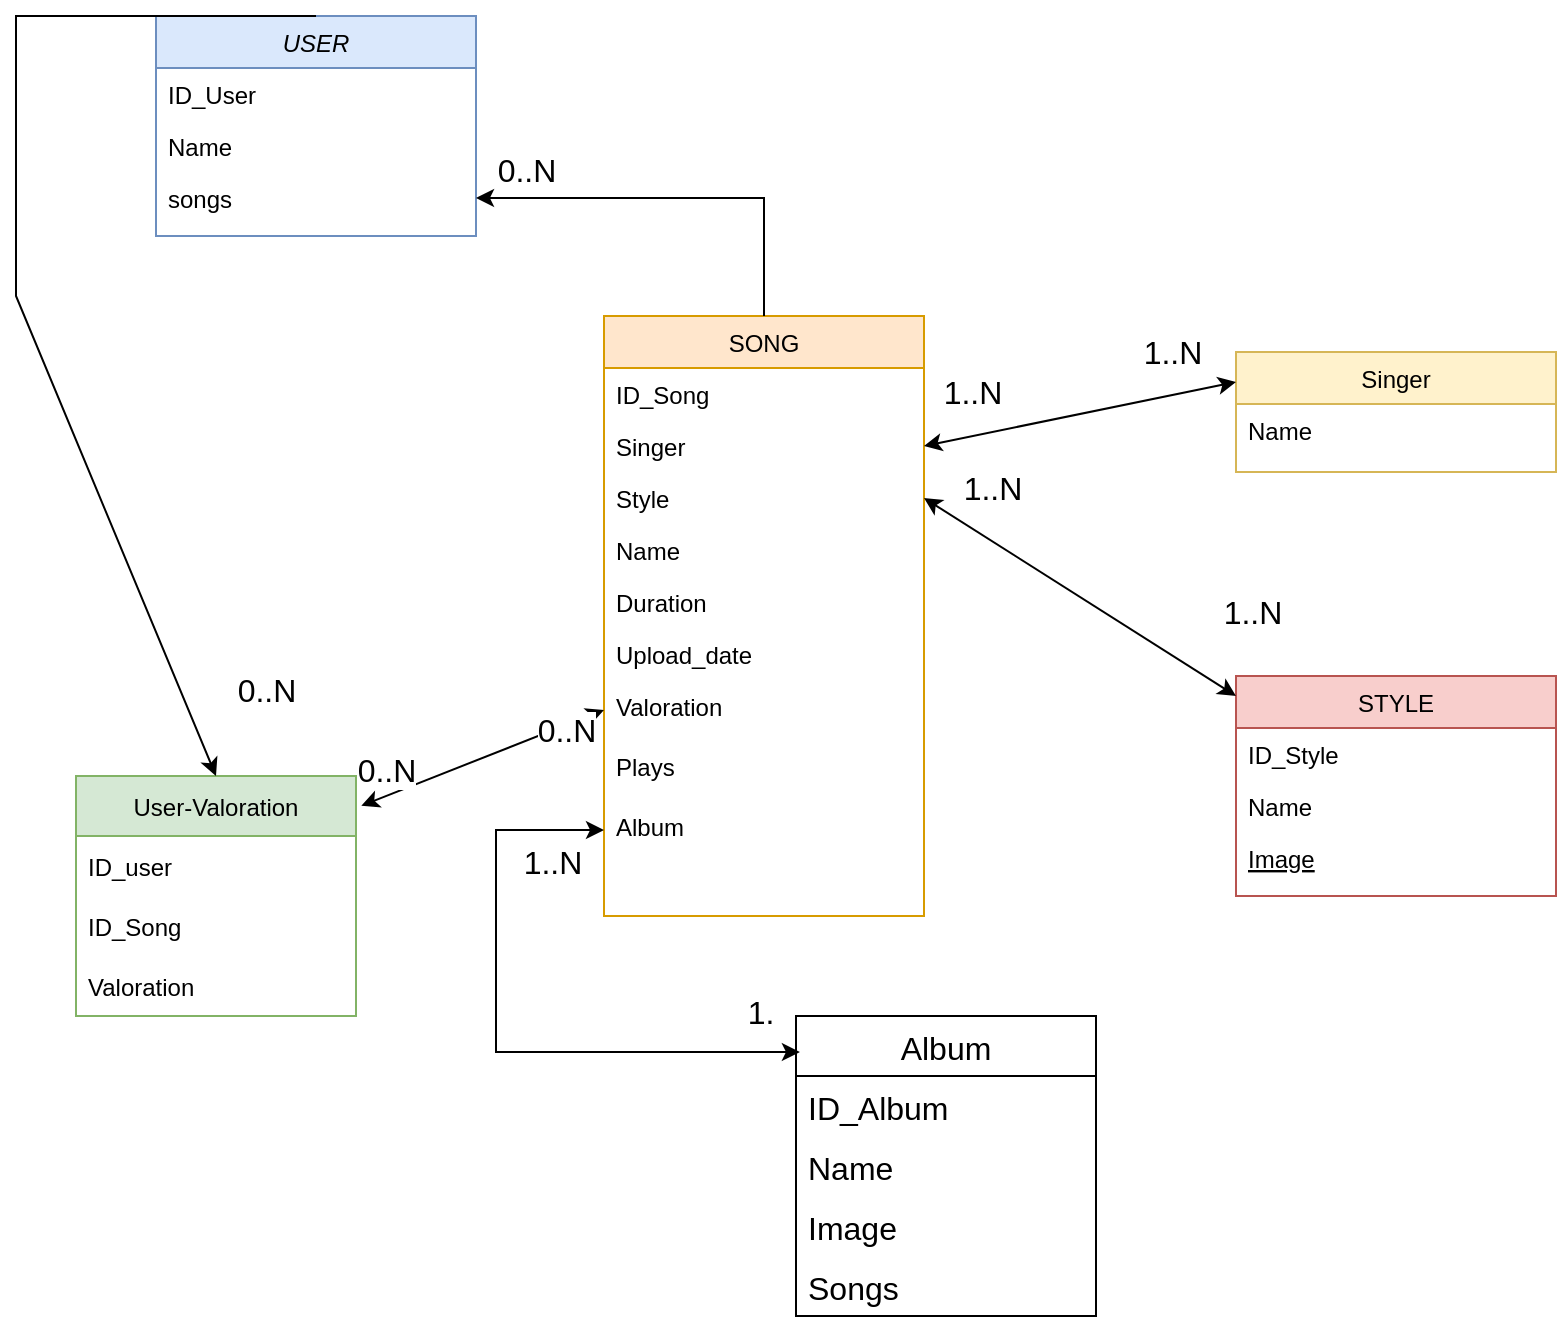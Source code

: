 <mxfile version="18.1.2" type="github">
  <diagram id="C5RBs43oDa-KdzZeNtuy" name="Page-1">
    <mxGraphModel dx="1621" dy="829" grid="1" gridSize="10" guides="1" tooltips="1" connect="1" arrows="1" fold="1" page="1" pageScale="1" pageWidth="827" pageHeight="1169" math="0" shadow="0">
      <root>
        <mxCell id="WIyWlLk6GJQsqaUBKTNV-0" />
        <mxCell id="WIyWlLk6GJQsqaUBKTNV-1" parent="WIyWlLk6GJQsqaUBKTNV-0" />
        <mxCell id="zkfFHV4jXpPFQw0GAbJ--0" value="USER" style="swimlane;fontStyle=2;align=center;verticalAlign=top;childLayout=stackLayout;horizontal=1;startSize=26;horizontalStack=0;resizeParent=1;resizeLast=0;collapsible=1;marginBottom=0;rounded=0;shadow=0;strokeWidth=1;fillColor=#dae8fc;strokeColor=#6c8ebf;" parent="WIyWlLk6GJQsqaUBKTNV-1" vertex="1">
          <mxGeometry x="110" y="420" width="160" height="110" as="geometry">
            <mxRectangle x="230" y="140" width="160" height="26" as="alternateBounds" />
          </mxGeometry>
        </mxCell>
        <mxCell id="zkfFHV4jXpPFQw0GAbJ--1" value="ID_User" style="text;align=left;verticalAlign=top;spacingLeft=4;spacingRight=4;overflow=hidden;rotatable=0;points=[[0,0.5],[1,0.5]];portConstraint=eastwest;" parent="zkfFHV4jXpPFQw0GAbJ--0" vertex="1">
          <mxGeometry y="26" width="160" height="26" as="geometry" />
        </mxCell>
        <mxCell id="zkfFHV4jXpPFQw0GAbJ--2" value="Name" style="text;align=left;verticalAlign=top;spacingLeft=4;spacingRight=4;overflow=hidden;rotatable=0;points=[[0,0.5],[1,0.5]];portConstraint=eastwest;rounded=0;shadow=0;html=0;" parent="zkfFHV4jXpPFQw0GAbJ--0" vertex="1">
          <mxGeometry y="52" width="160" height="26" as="geometry" />
        </mxCell>
        <mxCell id="zkfFHV4jXpPFQw0GAbJ--3" value="songs" style="text;align=left;verticalAlign=top;spacingLeft=4;spacingRight=4;overflow=hidden;rotatable=0;points=[[0,0.5],[1,0.5]];portConstraint=eastwest;rounded=0;shadow=0;html=0;" parent="zkfFHV4jXpPFQw0GAbJ--0" vertex="1">
          <mxGeometry y="78" width="160" height="26" as="geometry" />
        </mxCell>
        <mxCell id="zkfFHV4jXpPFQw0GAbJ--6" value="STYLE" style="swimlane;fontStyle=0;align=center;verticalAlign=top;childLayout=stackLayout;horizontal=1;startSize=26;horizontalStack=0;resizeParent=1;resizeLast=0;collapsible=1;marginBottom=0;rounded=0;shadow=0;strokeWidth=1;fillColor=#f8cecc;strokeColor=#b85450;" parent="WIyWlLk6GJQsqaUBKTNV-1" vertex="1">
          <mxGeometry x="650" y="750" width="160" height="110" as="geometry">
            <mxRectangle x="130" y="380" width="160" height="26" as="alternateBounds" />
          </mxGeometry>
        </mxCell>
        <mxCell id="zkfFHV4jXpPFQw0GAbJ--7" value="ID_Style" style="text;align=left;verticalAlign=top;spacingLeft=4;spacingRight=4;overflow=hidden;rotatable=0;points=[[0,0.5],[1,0.5]];portConstraint=eastwest;" parent="zkfFHV4jXpPFQw0GAbJ--6" vertex="1">
          <mxGeometry y="26" width="160" height="26" as="geometry" />
        </mxCell>
        <mxCell id="zkfFHV4jXpPFQw0GAbJ--8" value="Name" style="text;align=left;verticalAlign=top;spacingLeft=4;spacingRight=4;overflow=hidden;rotatable=0;points=[[0,0.5],[1,0.5]];portConstraint=eastwest;rounded=0;shadow=0;html=0;" parent="zkfFHV4jXpPFQw0GAbJ--6" vertex="1">
          <mxGeometry y="52" width="160" height="26" as="geometry" />
        </mxCell>
        <mxCell id="zkfFHV4jXpPFQw0GAbJ--10" value="Image" style="text;align=left;verticalAlign=top;spacingLeft=4;spacingRight=4;overflow=hidden;rotatable=0;points=[[0,0.5],[1,0.5]];portConstraint=eastwest;fontStyle=4" parent="zkfFHV4jXpPFQw0GAbJ--6" vertex="1">
          <mxGeometry y="78" width="160" height="26" as="geometry" />
        </mxCell>
        <mxCell id="zkfFHV4jXpPFQw0GAbJ--13" value="Singer" style="swimlane;fontStyle=0;align=center;verticalAlign=top;childLayout=stackLayout;horizontal=1;startSize=26;horizontalStack=0;resizeParent=1;resizeLast=0;collapsible=1;marginBottom=0;rounded=0;shadow=0;strokeWidth=1;fillColor=#fff2cc;strokeColor=#d6b656;" parent="WIyWlLk6GJQsqaUBKTNV-1" vertex="1">
          <mxGeometry x="650" y="588" width="160" height="60" as="geometry">
            <mxRectangle x="340" y="380" width="170" height="26" as="alternateBounds" />
          </mxGeometry>
        </mxCell>
        <mxCell id="zkfFHV4jXpPFQw0GAbJ--14" value="Name" style="text;align=left;verticalAlign=top;spacingLeft=4;spacingRight=4;overflow=hidden;rotatable=0;points=[[0,0.5],[1,0.5]];portConstraint=eastwest;" parent="zkfFHV4jXpPFQw0GAbJ--13" vertex="1">
          <mxGeometry y="26" width="160" height="26" as="geometry" />
        </mxCell>
        <mxCell id="zkfFHV4jXpPFQw0GAbJ--17" value="SONG" style="swimlane;fontStyle=0;align=center;verticalAlign=top;childLayout=stackLayout;horizontal=1;startSize=26;horizontalStack=0;resizeParent=1;resizeLast=0;collapsible=1;marginBottom=0;rounded=0;shadow=0;strokeWidth=1;fillColor=#ffe6cc;strokeColor=#d79b00;" parent="WIyWlLk6GJQsqaUBKTNV-1" vertex="1">
          <mxGeometry x="334" y="570" width="160" height="300" as="geometry">
            <mxRectangle x="550" y="140" width="160" height="26" as="alternateBounds" />
          </mxGeometry>
        </mxCell>
        <mxCell id="zkfFHV4jXpPFQw0GAbJ--18" value="ID_Song&#xa;" style="text;align=left;verticalAlign=top;spacingLeft=4;spacingRight=4;overflow=hidden;rotatable=0;points=[[0,0.5],[1,0.5]];portConstraint=eastwest;" parent="zkfFHV4jXpPFQw0GAbJ--17" vertex="1">
          <mxGeometry y="26" width="160" height="26" as="geometry" />
        </mxCell>
        <mxCell id="zkfFHV4jXpPFQw0GAbJ--19" value="Singer" style="text;align=left;verticalAlign=top;spacingLeft=4;spacingRight=4;overflow=hidden;rotatable=0;points=[[0,0.5],[1,0.5]];portConstraint=eastwest;rounded=0;shadow=0;html=0;" parent="zkfFHV4jXpPFQw0GAbJ--17" vertex="1">
          <mxGeometry y="52" width="160" height="26" as="geometry" />
        </mxCell>
        <mxCell id="zkfFHV4jXpPFQw0GAbJ--20" value="Style" style="text;align=left;verticalAlign=top;spacingLeft=4;spacingRight=4;overflow=hidden;rotatable=0;points=[[0,0.5],[1,0.5]];portConstraint=eastwest;rounded=0;shadow=0;html=0;" parent="zkfFHV4jXpPFQw0GAbJ--17" vertex="1">
          <mxGeometry y="78" width="160" height="26" as="geometry" />
        </mxCell>
        <mxCell id="zkfFHV4jXpPFQw0GAbJ--21" value="Name" style="text;align=left;verticalAlign=top;spacingLeft=4;spacingRight=4;overflow=hidden;rotatable=0;points=[[0,0.5],[1,0.5]];portConstraint=eastwest;rounded=0;shadow=0;html=0;" parent="zkfFHV4jXpPFQw0GAbJ--17" vertex="1">
          <mxGeometry y="104" width="160" height="26" as="geometry" />
        </mxCell>
        <mxCell id="zkfFHV4jXpPFQw0GAbJ--24" value="Duration" style="text;align=left;verticalAlign=top;spacingLeft=4;spacingRight=4;overflow=hidden;rotatable=0;points=[[0,0.5],[1,0.5]];portConstraint=eastwest;" parent="zkfFHV4jXpPFQw0GAbJ--17" vertex="1">
          <mxGeometry y="130" width="160" height="26" as="geometry" />
        </mxCell>
        <mxCell id="Mi7CgPzx56MQyBq40SbX-0" value="Upload_date" style="text;align=left;verticalAlign=top;spacingLeft=4;spacingRight=4;overflow=hidden;rotatable=0;points=[[0,0.5],[1,0.5]];portConstraint=eastwest;" parent="zkfFHV4jXpPFQw0GAbJ--17" vertex="1">
          <mxGeometry y="156" width="160" height="26" as="geometry" />
        </mxCell>
        <mxCell id="zkfFHV4jXpPFQw0GAbJ--25" value="Valoration" style="text;align=left;verticalAlign=top;spacingLeft=4;spacingRight=4;overflow=hidden;rotatable=0;points=[[0,0.5],[1,0.5]];portConstraint=eastwest;" parent="zkfFHV4jXpPFQw0GAbJ--17" vertex="1">
          <mxGeometry y="182" width="160" height="30" as="geometry" />
        </mxCell>
        <mxCell id="Mi7CgPzx56MQyBq40SbX-1" value="Plays" style="text;align=left;verticalAlign=top;spacingLeft=4;spacingRight=4;overflow=hidden;rotatable=0;points=[[0,0.5],[1,0.5]];portConstraint=eastwest;" parent="zkfFHV4jXpPFQw0GAbJ--17" vertex="1">
          <mxGeometry y="212" width="160" height="30" as="geometry" />
        </mxCell>
        <mxCell id="Mi7CgPzx56MQyBq40SbX-2" value="Album&#xa;" style="text;align=left;verticalAlign=top;spacingLeft=4;spacingRight=4;overflow=hidden;rotatable=0;points=[[0,0.5],[1,0.5]];portConstraint=eastwest;" parent="zkfFHV4jXpPFQw0GAbJ--17" vertex="1">
          <mxGeometry y="242" width="160" height="30" as="geometry" />
        </mxCell>
        <mxCell id="Mi7CgPzx56MQyBq40SbX-3" value="User-Valoration" style="swimlane;fontStyle=0;childLayout=stackLayout;horizontal=1;startSize=30;horizontalStack=0;resizeParent=1;resizeParentMax=0;resizeLast=0;collapsible=1;marginBottom=0;fillColor=#d5e8d4;strokeColor=#82b366;" parent="WIyWlLk6GJQsqaUBKTNV-1" vertex="1">
          <mxGeometry x="70" y="800" width="140" height="120" as="geometry" />
        </mxCell>
        <mxCell id="Mi7CgPzx56MQyBq40SbX-4" value="ID_user" style="text;strokeColor=none;fillColor=none;align=left;verticalAlign=middle;spacingLeft=4;spacingRight=4;overflow=hidden;points=[[0,0.5],[1,0.5]];portConstraint=eastwest;rotatable=0;" parent="Mi7CgPzx56MQyBq40SbX-3" vertex="1">
          <mxGeometry y="30" width="140" height="30" as="geometry" />
        </mxCell>
        <mxCell id="Mi7CgPzx56MQyBq40SbX-5" value="ID_Song" style="text;strokeColor=none;fillColor=none;align=left;verticalAlign=middle;spacingLeft=4;spacingRight=4;overflow=hidden;points=[[0,0.5],[1,0.5]];portConstraint=eastwest;rotatable=0;" parent="Mi7CgPzx56MQyBq40SbX-3" vertex="1">
          <mxGeometry y="60" width="140" height="30" as="geometry" />
        </mxCell>
        <mxCell id="Mi7CgPzx56MQyBq40SbX-6" value="Valoration" style="text;strokeColor=none;fillColor=none;align=left;verticalAlign=middle;spacingLeft=4;spacingRight=4;overflow=hidden;points=[[0,0.5],[1,0.5]];portConstraint=eastwest;rotatable=0;" parent="Mi7CgPzx56MQyBq40SbX-3" vertex="1">
          <mxGeometry y="90" width="140" height="30" as="geometry" />
        </mxCell>
        <mxCell id="Mi7CgPzx56MQyBq40SbX-7" value="" style="endArrow=classic;html=1;rounded=0;entryX=1;entryY=0.5;entryDx=0;entryDy=0;exitX=0.5;exitY=0;exitDx=0;exitDy=0;" parent="WIyWlLk6GJQsqaUBKTNV-1" source="zkfFHV4jXpPFQw0GAbJ--17" target="zkfFHV4jXpPFQw0GAbJ--3" edge="1">
          <mxGeometry width="50" height="50" relative="1" as="geometry">
            <mxPoint x="490.96" y="50.0" as="sourcePoint" />
            <mxPoint x="220" y="145.1" as="targetPoint" />
            <Array as="points">
              <mxPoint x="414" y="511" />
            </Array>
          </mxGeometry>
        </mxCell>
        <mxCell id="Mi7CgPzx56MQyBq40SbX-9" value="&lt;font style=&quot;font-size: 16px;&quot;&gt;0..N&lt;/font&gt;" style="edgeLabel;html=1;align=center;verticalAlign=middle;resizable=0;points=[];spacing=7;" parent="WIyWlLk6GJQsqaUBKTNV-1" vertex="1" connectable="0">
          <mxGeometry x="299.999" y="530.004" as="geometry">
            <mxPoint x="-5" y="-33" as="offset" />
          </mxGeometry>
        </mxCell>
        <mxCell id="Mi7CgPzx56MQyBq40SbX-10" value="" style="endArrow=classic;startArrow=classic;html=1;rounded=0;fontSize=16;exitX=0;exitY=0.25;exitDx=0;exitDy=0;entryX=1;entryY=0.5;entryDx=0;entryDy=0;" parent="WIyWlLk6GJQsqaUBKTNV-1" source="zkfFHV4jXpPFQw0GAbJ--13" target="zkfFHV4jXpPFQw0GAbJ--19" edge="1">
          <mxGeometry width="50" height="50" relative="1" as="geometry">
            <mxPoint x="310" y="240" as="sourcePoint" />
            <mxPoint x="500" y="220" as="targetPoint" />
          </mxGeometry>
        </mxCell>
        <mxCell id="Mi7CgPzx56MQyBq40SbX-11" value="&lt;font style=&quot;font-size: 16px;&quot;&gt;1..N&lt;/font&gt;" style="edgeLabel;html=1;align=center;verticalAlign=middle;resizable=0;points=[];spacing=7;" parent="WIyWlLk6GJQsqaUBKTNV-1" vertex="1" connectable="0">
          <mxGeometry x="619.999" y="550.004" as="geometry">
            <mxPoint x="-2" y="38" as="offset" />
          </mxGeometry>
        </mxCell>
        <mxCell id="Mi7CgPzx56MQyBq40SbX-12" value="&lt;font style=&quot;font-size: 16px;&quot;&gt;1..N&lt;/font&gt;" style="edgeLabel;html=1;align=center;verticalAlign=middle;resizable=0;points=[];spacing=7;" parent="WIyWlLk6GJQsqaUBKTNV-1" vertex="1" connectable="0">
          <mxGeometry x="519.999" y="570.004" as="geometry">
            <mxPoint x="-2" y="38" as="offset" />
          </mxGeometry>
        </mxCell>
        <mxCell id="Mi7CgPzx56MQyBq40SbX-13" value="" style="endArrow=classic;startArrow=classic;html=1;rounded=0;fontSize=16;exitX=0;exitY=0.091;exitDx=0;exitDy=0;entryX=1;entryY=0.5;entryDx=0;entryDy=0;exitPerimeter=0;" parent="WIyWlLk6GJQsqaUBKTNV-1" source="zkfFHV4jXpPFQw0GAbJ--6" target="zkfFHV4jXpPFQw0GAbJ--20" edge="1">
          <mxGeometry width="50" height="50" relative="1" as="geometry">
            <mxPoint x="650" y="310" as="sourcePoint" />
            <mxPoint x="483.5" y="290" as="targetPoint" />
          </mxGeometry>
        </mxCell>
        <mxCell id="Mi7CgPzx56MQyBq40SbX-14" value="&lt;font style=&quot;font-size: 16px;&quot;&gt;1..N&lt;/font&gt;" style="edgeLabel;html=1;align=center;verticalAlign=middle;resizable=0;points=[];spacing=7;" parent="WIyWlLk6GJQsqaUBKTNV-1" vertex="1" connectable="0">
          <mxGeometry x="659.999" y="680.004" as="geometry">
            <mxPoint x="-2" y="38" as="offset" />
          </mxGeometry>
        </mxCell>
        <mxCell id="Mi7CgPzx56MQyBq40SbX-15" value="" style="endArrow=classic;html=1;rounded=0;fontSize=16;exitX=0.5;exitY=0;exitDx=0;exitDy=0;entryX=0.5;entryY=0;entryDx=0;entryDy=0;" parent="WIyWlLk6GJQsqaUBKTNV-1" source="zkfFHV4jXpPFQw0GAbJ--0" target="Mi7CgPzx56MQyBq40SbX-3" edge="1">
          <mxGeometry width="50" height="50" relative="1" as="geometry">
            <mxPoint x="210" y="230" as="sourcePoint" />
            <mxPoint x="260" y="180" as="targetPoint" />
            <Array as="points">
              <mxPoint x="40" y="420" />
              <mxPoint x="40" y="560" />
            </Array>
          </mxGeometry>
        </mxCell>
        <mxCell id="Mi7CgPzx56MQyBq40SbX-16" value="&lt;font style=&quot;font-size: 16px;&quot;&gt;0..N&lt;/font&gt;" style="edgeLabel;html=1;align=center;verticalAlign=middle;resizable=0;points=[];spacing=7;" parent="WIyWlLk6GJQsqaUBKTNV-1" vertex="1" connectable="0">
          <mxGeometry x="169.999" y="790.004" as="geometry">
            <mxPoint x="-5" y="-33" as="offset" />
          </mxGeometry>
        </mxCell>
        <mxCell id="Mi7CgPzx56MQyBq40SbX-18" value="" style="endArrow=classic;startArrow=classic;html=1;rounded=0;fontSize=16;exitX=1.019;exitY=0.124;exitDx=0;exitDy=0;exitPerimeter=0;entryX=0;entryY=0.5;entryDx=0;entryDy=0;" parent="WIyWlLk6GJQsqaUBKTNV-1" source="Mi7CgPzx56MQyBq40SbX-3" target="zkfFHV4jXpPFQw0GAbJ--25" edge="1">
          <mxGeometry width="50" height="50" relative="1" as="geometry">
            <mxPoint x="270" y="370" as="sourcePoint" />
            <mxPoint x="320" y="320" as="targetPoint" />
          </mxGeometry>
        </mxCell>
        <mxCell id="Mi7CgPzx56MQyBq40SbX-19" value="&lt;font style=&quot;font-size: 16px;&quot;&gt;0..N&lt;/font&gt;" style="edgeLabel;html=1;align=center;verticalAlign=middle;resizable=0;points=[];spacing=7;" parent="WIyWlLk6GJQsqaUBKTNV-1" vertex="1" connectable="0">
          <mxGeometry x="229.999" y="830.004" as="geometry">
            <mxPoint x="-5" y="-33" as="offset" />
          </mxGeometry>
        </mxCell>
        <mxCell id="Mi7CgPzx56MQyBq40SbX-20" value="&lt;font style=&quot;font-size: 16px;&quot;&gt;0..N&lt;/font&gt;" style="edgeLabel;html=1;align=center;verticalAlign=middle;resizable=0;points=[];spacing=7;" parent="WIyWlLk6GJQsqaUBKTNV-1" vertex="1" connectable="0">
          <mxGeometry x="319.999" y="810.004" as="geometry">
            <mxPoint x="-5" y="-33" as="offset" />
          </mxGeometry>
        </mxCell>
        <mxCell id="Mi7CgPzx56MQyBq40SbX-21" value="&lt;font style=&quot;font-size: 16px;&quot;&gt;1..N&lt;/font&gt;" style="edgeLabel;html=1;align=center;verticalAlign=middle;resizable=0;points=[];spacing=7;" parent="WIyWlLk6GJQsqaUBKTNV-1" vertex="1" connectable="0">
          <mxGeometry x="529.999" y="618.004" as="geometry">
            <mxPoint x="-2" y="38" as="offset" />
          </mxGeometry>
        </mxCell>
        <mxCell id="TXeOoI-u3aHClO4mrIed-0" value="Album" style="swimlane;fontStyle=0;childLayout=stackLayout;horizontal=1;startSize=30;horizontalStack=0;resizeParent=1;resizeParentMax=0;resizeLast=0;collapsible=1;marginBottom=0;fontSize=16;" parent="WIyWlLk6GJQsqaUBKTNV-1" vertex="1">
          <mxGeometry x="430" y="920" width="150" height="150" as="geometry">
            <mxRectangle x="414" y="920" width="80" height="30" as="alternateBounds" />
          </mxGeometry>
        </mxCell>
        <mxCell id="TXeOoI-u3aHClO4mrIed-1" value="ID_Album" style="text;strokeColor=none;fillColor=none;align=left;verticalAlign=middle;spacingLeft=4;spacingRight=4;overflow=hidden;points=[[0,0.5],[1,0.5]];portConstraint=eastwest;rotatable=0;fontSize=16;" parent="TXeOoI-u3aHClO4mrIed-0" vertex="1">
          <mxGeometry y="30" width="150" height="30" as="geometry" />
        </mxCell>
        <mxCell id="TXeOoI-u3aHClO4mrIed-2" value="Name" style="text;strokeColor=none;fillColor=none;align=left;verticalAlign=middle;spacingLeft=4;spacingRight=4;overflow=hidden;points=[[0,0.5],[1,0.5]];portConstraint=eastwest;rotatable=0;fontSize=16;" parent="TXeOoI-u3aHClO4mrIed-0" vertex="1">
          <mxGeometry y="60" width="150" height="30" as="geometry" />
        </mxCell>
        <mxCell id="TXeOoI-u3aHClO4mrIed-4" value="Image" style="text;strokeColor=none;fillColor=none;align=left;verticalAlign=middle;spacingLeft=4;spacingRight=4;overflow=hidden;points=[[0,0.5],[1,0.5]];portConstraint=eastwest;rotatable=0;fontSize=16;" parent="TXeOoI-u3aHClO4mrIed-0" vertex="1">
          <mxGeometry y="90" width="150" height="30" as="geometry" />
        </mxCell>
        <mxCell id="TXeOoI-u3aHClO4mrIed-3" value="Songs" style="text;strokeColor=none;fillColor=none;align=left;verticalAlign=middle;spacingLeft=4;spacingRight=4;overflow=hidden;points=[[0,0.5],[1,0.5]];portConstraint=eastwest;rotatable=0;fontSize=16;" parent="TXeOoI-u3aHClO4mrIed-0" vertex="1">
          <mxGeometry y="120" width="150" height="30" as="geometry" />
        </mxCell>
        <mxCell id="TXeOoI-u3aHClO4mrIed-5" value="" style="endArrow=classic;startArrow=classic;html=1;rounded=0;fontSize=16;entryX=0;entryY=0.5;entryDx=0;entryDy=0;exitX=0.013;exitY=0.12;exitDx=0;exitDy=0;exitPerimeter=0;" parent="WIyWlLk6GJQsqaUBKTNV-1" source="TXeOoI-u3aHClO4mrIed-0" target="Mi7CgPzx56MQyBq40SbX-2" edge="1">
          <mxGeometry width="50" height="50" relative="1" as="geometry">
            <mxPoint x="230" y="990" as="sourcePoint" />
            <mxPoint x="280" y="940" as="targetPoint" />
            <Array as="points">
              <mxPoint x="280" y="938" />
              <mxPoint x="280" y="827" />
            </Array>
          </mxGeometry>
        </mxCell>
        <mxCell id="TXeOoI-u3aHClO4mrIed-6" value="&lt;font style=&quot;font-size: 16px;&quot;&gt;1.&lt;/font&gt;" style="edgeLabel;html=1;align=center;verticalAlign=middle;resizable=0;points=[];spacing=7;" parent="WIyWlLk6GJQsqaUBKTNV-1" vertex="1" connectable="0">
          <mxGeometry x="413.999" y="880.004" as="geometry">
            <mxPoint x="-2" y="38" as="offset" />
          </mxGeometry>
        </mxCell>
        <mxCell id="TXeOoI-u3aHClO4mrIed-7" value="&lt;font style=&quot;font-size: 16px;&quot;&gt;1..N&lt;/font&gt;" style="edgeLabel;html=1;align=center;verticalAlign=middle;resizable=0;points=[];spacing=7;" parent="WIyWlLk6GJQsqaUBKTNV-1" vertex="1" connectable="0">
          <mxGeometry x="309.999" y="805.004" as="geometry">
            <mxPoint x="-2" y="38" as="offset" />
          </mxGeometry>
        </mxCell>
      </root>
    </mxGraphModel>
  </diagram>
</mxfile>

